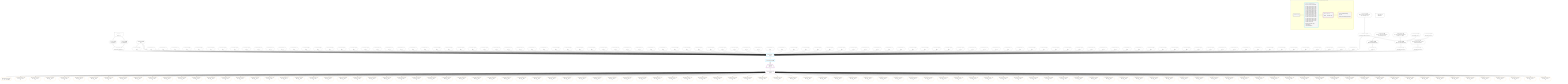 %%{init: {'themeVariables': { 'fontSize': '12px'}}}%%
graph TD
    classDef path fill:#eee,stroke:#000,color:#000
    classDef plan fill:#fff,stroke-width:1px,color:#000
    classDef itemplan fill:#fff,stroke-width:2px,color:#000
    classDef unbatchedplan fill:#dff,stroke-width:1px,color:#000
    classDef sideeffectplan fill:#fcc,stroke-width:2px,color:#000
    classDef bucket fill:#f6f6f6,color:#000,stroke-width:2px,text-align:left


    %% plan dependencies
    Object339{{"Object[339∈0] ➊<br />ᐸ{reverse,orders,alias,codec}ᐳ"}}:::plan
    Lambda331{{"Lambda[331∈0] ➊<br />ᐸcalculateShouldReverseOrderᐳ"}}:::plan
    Constant336{{"Constant[336∈0] ➊<br />ᐸ[ { codec: Codec(int4), fragment: { n: [Array], f: 0, c: 266ᐳ"}}:::plan
    Constant337{{"Constant[337∈0] ➊<br />ᐸsql.identifier(”post”)ᐳ"}}:::plan
    Constant338{{"Constant[338∈0] ➊<br />ᐸRecordCodec(post)ᐳ"}}:::plan
    Lambda331 & Constant336 & Constant337 & Constant338 --> Object339
    Object13{{"Object[13∈0] ➊<br />ᐸ{pgSettings,withPgClient}ᐳ"}}:::plan
    Access11{{"Access[11∈0] ➊<br />ᐸ2.pgSettingsᐳ"}}:::plan
    Access12{{"Access[12∈0] ➊<br />ᐸ2.withPgClientᐳ"}}:::plan
    Access11 & Access12 --> Object13
    __Value2["__Value[2∈0] ➊<br />ᐸcontextᐳ"]:::plan
    __Value2 --> Access11
    __Value2 --> Access12
    Connection14{{"Connection[14∈0] ➊<br />ᐸ10ᐳ"}}:::plan
    Constant346{{"Constant[346∈0] ➊<br />ᐸ1ᐳ"}}:::plan
    Constant346 --> Connection14
    Constant450{{"Constant[450∈0] ➊<br />ᐸ§{ first: 1, last: null, cursorLower: null, cursorUpper: nulᐳ"}}:::plan
    Constant450 --> Lambda331
    Lambda334{{"Lambda[334∈0] ➊<br />ᐸcalculateLimitAndOffsetSQLᐳ"}}:::plan
    Constant451{{"Constant[451∈0] ➊<br />ᐸ§{ first: 1, last: null, cursorLower: null, cursorUpper: nulᐳ"}}:::plan
    Constant451 --> Lambda334
    Access335{{"Access[335∈0] ➊<br />ᐸ334.0ᐳ"}}:::plan
    Lambda334 --> Access335
    Lambda340{{"Lambda[340∈0] ➊<br />ᐸcalculateOrderBySQLᐳ"}}:::plan
    Object339 --> Lambda340
    Lambda345{{"Lambda[345∈0] ➊<br />ᐸcalculateOrderBySQLᐳ"}}:::plan
    Constant449{{"Constant[449∈0] ➊<br />ᐸ§{ reverse: false, orders: [ { codec: Codec(int4), fragment:ᐳ"}}:::plan
    Constant449 --> Lambda345
    __Value4["__Value[4∈0] ➊<br />ᐸrootValueᐳ"]:::plan
    Constant347{{"Constant[347∈0] ➊<br />ᐸ2ᐳ"}}:::plan
    Constant348{{"Constant[348∈0] ➊<br />ᐸ3ᐳ"}}:::plan
    Constant349{{"Constant[349∈0] ➊<br />ᐸ4ᐳ"}}:::plan
    Constant350{{"Constant[350∈0] ➊<br />ᐸ5ᐳ"}}:::plan
    Constant351{{"Constant[351∈0] ➊<br />ᐸ6ᐳ"}}:::plan
    Constant352{{"Constant[352∈0] ➊<br />ᐸ7ᐳ"}}:::plan
    Constant353{{"Constant[353∈0] ➊<br />ᐸ8ᐳ"}}:::plan
    Constant354{{"Constant[354∈0] ➊<br />ᐸ9ᐳ"}}:::plan
    Constant355{{"Constant[355∈0] ➊<br />ᐸ10ᐳ"}}:::plan
    Constant356{{"Constant[356∈0] ➊<br />ᐸ11ᐳ"}}:::plan
    Constant357{{"Constant[357∈0] ➊<br />ᐸ12ᐳ"}}:::plan
    Constant358{{"Constant[358∈0] ➊<br />ᐸ13ᐳ"}}:::plan
    Constant359{{"Constant[359∈0] ➊<br />ᐸ14ᐳ"}}:::plan
    Constant360{{"Constant[360∈0] ➊<br />ᐸ15ᐳ"}}:::plan
    Constant361{{"Constant[361∈0] ➊<br />ᐸ16ᐳ"}}:::plan
    Constant362{{"Constant[362∈0] ➊<br />ᐸ17ᐳ"}}:::plan
    Constant363{{"Constant[363∈0] ➊<br />ᐸ18ᐳ"}}:::plan
    Constant364{{"Constant[364∈0] ➊<br />ᐸ19ᐳ"}}:::plan
    Constant365{{"Constant[365∈0] ➊<br />ᐸ20ᐳ"}}:::plan
    Constant366{{"Constant[366∈0] ➊<br />ᐸ21ᐳ"}}:::plan
    Constant367{{"Constant[367∈0] ➊<br />ᐸ22ᐳ"}}:::plan
    Constant368{{"Constant[368∈0] ➊<br />ᐸ23ᐳ"}}:::plan
    Constant369{{"Constant[369∈0] ➊<br />ᐸ24ᐳ"}}:::plan
    Constant370{{"Constant[370∈0] ➊<br />ᐸ25ᐳ"}}:::plan
    Constant371{{"Constant[371∈0] ➊<br />ᐸ26ᐳ"}}:::plan
    Constant372{{"Constant[372∈0] ➊<br />ᐸ27ᐳ"}}:::plan
    Constant373{{"Constant[373∈0] ➊<br />ᐸ28ᐳ"}}:::plan
    Constant374{{"Constant[374∈0] ➊<br />ᐸ29ᐳ"}}:::plan
    Constant375{{"Constant[375∈0] ➊<br />ᐸ30ᐳ"}}:::plan
    Constant376{{"Constant[376∈0] ➊<br />ᐸ31ᐳ"}}:::plan
    Constant377{{"Constant[377∈0] ➊<br />ᐸ32ᐳ"}}:::plan
    Constant378{{"Constant[378∈0] ➊<br />ᐸ33ᐳ"}}:::plan
    Constant379{{"Constant[379∈0] ➊<br />ᐸ34ᐳ"}}:::plan
    Constant380{{"Constant[380∈0] ➊<br />ᐸ35ᐳ"}}:::plan
    Constant381{{"Constant[381∈0] ➊<br />ᐸ36ᐳ"}}:::plan
    Constant382{{"Constant[382∈0] ➊<br />ᐸ37ᐳ"}}:::plan
    Constant383{{"Constant[383∈0] ➊<br />ᐸ38ᐳ"}}:::plan
    Constant384{{"Constant[384∈0] ➊<br />ᐸ39ᐳ"}}:::plan
    Constant385{{"Constant[385∈0] ➊<br />ᐸ40ᐳ"}}:::plan
    Constant386{{"Constant[386∈0] ➊<br />ᐸ41ᐳ"}}:::plan
    Constant387{{"Constant[387∈0] ➊<br />ᐸ42ᐳ"}}:::plan
    Constant388{{"Constant[388∈0] ➊<br />ᐸ43ᐳ"}}:::plan
    Constant389{{"Constant[389∈0] ➊<br />ᐸ44ᐳ"}}:::plan
    Constant390{{"Constant[390∈0] ➊<br />ᐸ45ᐳ"}}:::plan
    Constant391{{"Constant[391∈0] ➊<br />ᐸ46ᐳ"}}:::plan
    Constant392{{"Constant[392∈0] ➊<br />ᐸ47ᐳ"}}:::plan
    Constant393{{"Constant[393∈0] ➊<br />ᐸ48ᐳ"}}:::plan
    Constant394{{"Constant[394∈0] ➊<br />ᐸ49ᐳ"}}:::plan
    Constant395{{"Constant[395∈0] ➊<br />ᐸ50ᐳ"}}:::plan
    Constant396{{"Constant[396∈0] ➊<br />ᐸ51ᐳ"}}:::plan
    Constant397{{"Constant[397∈0] ➊<br />ᐸ52ᐳ"}}:::plan
    Constant398{{"Constant[398∈0] ➊<br />ᐸ53ᐳ"}}:::plan
    Constant399{{"Constant[399∈0] ➊<br />ᐸ54ᐳ"}}:::plan
    Constant400{{"Constant[400∈0] ➊<br />ᐸ55ᐳ"}}:::plan
    Constant401{{"Constant[401∈0] ➊<br />ᐸ56ᐳ"}}:::plan
    Constant402{{"Constant[402∈0] ➊<br />ᐸ57ᐳ"}}:::plan
    Constant403{{"Constant[403∈0] ➊<br />ᐸ58ᐳ"}}:::plan
    Constant404{{"Constant[404∈0] ➊<br />ᐸ59ᐳ"}}:::plan
    Constant405{{"Constant[405∈0] ➊<br />ᐸ60ᐳ"}}:::plan
    Constant406{{"Constant[406∈0] ➊<br />ᐸ61ᐳ"}}:::plan
    Constant407{{"Constant[407∈0] ➊<br />ᐸ62ᐳ"}}:::plan
    Constant408{{"Constant[408∈0] ➊<br />ᐸ63ᐳ"}}:::plan
    Constant409{{"Constant[409∈0] ➊<br />ᐸ64ᐳ"}}:::plan
    Constant410{{"Constant[410∈0] ➊<br />ᐸ65ᐳ"}}:::plan
    Constant411{{"Constant[411∈0] ➊<br />ᐸ66ᐳ"}}:::plan
    Constant412{{"Constant[412∈0] ➊<br />ᐸ67ᐳ"}}:::plan
    Constant413{{"Constant[413∈0] ➊<br />ᐸ68ᐳ"}}:::plan
    Constant414{{"Constant[414∈0] ➊<br />ᐸ69ᐳ"}}:::plan
    Constant415{{"Constant[415∈0] ➊<br />ᐸ70ᐳ"}}:::plan
    Constant416{{"Constant[416∈0] ➊<br />ᐸ71ᐳ"}}:::plan
    Constant417{{"Constant[417∈0] ➊<br />ᐸ72ᐳ"}}:::plan
    Constant418{{"Constant[418∈0] ➊<br />ᐸ73ᐳ"}}:::plan
    Constant419{{"Constant[419∈0] ➊<br />ᐸ74ᐳ"}}:::plan
    Constant420{{"Constant[420∈0] ➊<br />ᐸ75ᐳ"}}:::plan
    Constant421{{"Constant[421∈0] ➊<br />ᐸ76ᐳ"}}:::plan
    Constant422{{"Constant[422∈0] ➊<br />ᐸ77ᐳ"}}:::plan
    Constant423{{"Constant[423∈0] ➊<br />ᐸ78ᐳ"}}:::plan
    Constant424{{"Constant[424∈0] ➊<br />ᐸ79ᐳ"}}:::plan
    Constant425{{"Constant[425∈0] ➊<br />ᐸ80ᐳ"}}:::plan
    Constant426{{"Constant[426∈0] ➊<br />ᐸ81ᐳ"}}:::plan
    Constant427{{"Constant[427∈0] ➊<br />ᐸ82ᐳ"}}:::plan
    Constant428{{"Constant[428∈0] ➊<br />ᐸ83ᐳ"}}:::plan
    Constant429{{"Constant[429∈0] ➊<br />ᐸ84ᐳ"}}:::plan
    Constant430{{"Constant[430∈0] ➊<br />ᐸ85ᐳ"}}:::plan
    Constant431{{"Constant[431∈0] ➊<br />ᐸ86ᐳ"}}:::plan
    Constant432{{"Constant[432∈0] ➊<br />ᐸ87ᐳ"}}:::plan
    Constant433{{"Constant[433∈0] ➊<br />ᐸ88ᐳ"}}:::plan
    Constant434{{"Constant[434∈0] ➊<br />ᐸ89ᐳ"}}:::plan
    Constant435{{"Constant[435∈0] ➊<br />ᐸ90ᐳ"}}:::plan
    Constant436{{"Constant[436∈0] ➊<br />ᐸ91ᐳ"}}:::plan
    Constant437{{"Constant[437∈0] ➊<br />ᐸ92ᐳ"}}:::plan
    Constant438{{"Constant[438∈0] ➊<br />ᐸ93ᐳ"}}:::plan
    Constant439{{"Constant[439∈0] ➊<br />ᐸ94ᐳ"}}:::plan
    Constant440{{"Constant[440∈0] ➊<br />ᐸ95ᐳ"}}:::plan
    Constant441{{"Constant[441∈0] ➊<br />ᐸ96ᐳ"}}:::plan
    Constant442{{"Constant[442∈0] ➊<br />ᐸ97ᐳ"}}:::plan
    Constant443{{"Constant[443∈0] ➊<br />ᐸ98ᐳ"}}:::plan
    Constant444{{"Constant[444∈0] ➊<br />ᐸ99ᐳ"}}:::plan
    Constant445{{"Constant[445∈0] ➊<br />ᐸ100ᐳ"}}:::plan
    Constant446{{"Constant[446∈0] ➊<br />ᐸ101ᐳ"}}:::plan
    Constant447{{"Constant[447∈0] ➊<br />ᐸ102ᐳ"}}:::plan
    Constant448{{"Constant[448∈0] ➊<br />ᐸ103ᐳ"}}:::plan
    PgSelect15[["PgSelect[15∈1] ➊<br />ᐸpostᐳ"]]:::plan
    Object13 & Connection14 & Constant346 & Constant346 & Constant347 & Constant348 & Constant349 & Constant350 & Constant351 & Constant352 & Constant353 & Constant354 & Constant355 & Constant356 & Constant357 & Constant358 & Constant359 & Constant360 & Constant361 & Constant362 & Constant363 & Constant364 & Constant365 & Constant366 & Constant367 & Constant368 & Constant369 & Constant370 & Constant371 & Constant372 & Constant373 & Constant374 & Constant375 & Constant376 & Constant377 & Constant378 & Constant379 & Constant380 & Constant381 & Constant382 & Constant383 & Constant384 & Constant385 & Constant386 & Constant387 & Constant388 & Constant389 & Constant390 & Constant391 & Constant392 & Constant393 & Constant394 & Constant395 & Constant396 & Constant397 & Constant398 & Constant399 & Constant400 & Constant401 & Constant402 & Constant403 & Constant404 & Constant405 & Constant406 & Constant407 & Constant408 & Constant409 & Constant410 & Constant411 & Constant412 & Constant413 & Constant414 & Constant415 & Constant416 & Constant417 & Constant418 & Constant419 & Constant420 & Constant421 & Constant422 & Constant423 & Constant424 & Constant425 & Constant426 & Constant427 & Constant428 & Constant429 & Constant430 & Constant431 & Constant432 & Constant433 & Constant434 & Constant435 & Constant436 & Constant437 & Constant438 & Constant439 & Constant440 & Constant441 & Constant442 & Constant443 & Constant444 & Constant445 & Constant446 & Constant447 & Constant448 & Lambda331 & Access335 & Lambda340 & Lambda345 --> PgSelect15
    PgSelectRows16[["PgSelectRows[16∈1] ➊"]]:::plan
    PgSelect15 --> PgSelectRows16
    __Item17[/"__Item[17∈2]<br />ᐸ16ᐳ"\]:::itemplan
    PgSelectRows16 ==> __Item17
    PgSelectSingle18{{"PgSelectSingle[18∈2]<br />ᐸpostᐳ"}}:::plan
    __Item17 --> PgSelectSingle18
    PgClassExpression19{{"PgClassExpression[19∈3]<br />ᐸ__post__.”headline”ᐳ"}}:::plan
    PgSelectSingle18 --> PgClassExpression19
    PgClassExpression22{{"PgClassExpression[22∈3]<br />ᐸ”a”.”post_...lder! */<br />)ᐳ"}}:::plan
    PgSelectSingle18 --> PgClassExpression22
    PgClassExpression25{{"PgClassExpression[25∈3]<br />ᐸ”a”.”post_...lder! */<br />)ᐳ"}}:::plan
    PgSelectSingle18 --> PgClassExpression25
    PgClassExpression28{{"PgClassExpression[28∈3]<br />ᐸ”a”.”post_...lder! */<br />)ᐳ"}}:::plan
    PgSelectSingle18 --> PgClassExpression28
    PgClassExpression31{{"PgClassExpression[31∈3]<br />ᐸ”a”.”post_...lder! */<br />)ᐳ"}}:::plan
    PgSelectSingle18 --> PgClassExpression31
    PgClassExpression34{{"PgClassExpression[34∈3]<br />ᐸ”a”.”post_...lder! */<br />)ᐳ"}}:::plan
    PgSelectSingle18 --> PgClassExpression34
    PgClassExpression37{{"PgClassExpression[37∈3]<br />ᐸ”a”.”post_...lder! */<br />)ᐳ"}}:::plan
    PgSelectSingle18 --> PgClassExpression37
    PgClassExpression40{{"PgClassExpression[40∈3]<br />ᐸ”a”.”post_...lder! */<br />)ᐳ"}}:::plan
    PgSelectSingle18 --> PgClassExpression40
    PgClassExpression43{{"PgClassExpression[43∈3]<br />ᐸ”a”.”post_...lder! */<br />)ᐳ"}}:::plan
    PgSelectSingle18 --> PgClassExpression43
    PgClassExpression46{{"PgClassExpression[46∈3]<br />ᐸ”a”.”post_...lder! */<br />)ᐳ"}}:::plan
    PgSelectSingle18 --> PgClassExpression46
    PgClassExpression49{{"PgClassExpression[49∈3]<br />ᐸ”a”.”post_...lder! */<br />)ᐳ"}}:::plan
    PgSelectSingle18 --> PgClassExpression49
    PgClassExpression52{{"PgClassExpression[52∈3]<br />ᐸ”a”.”post_...lder! */<br />)ᐳ"}}:::plan
    PgSelectSingle18 --> PgClassExpression52
    PgClassExpression55{{"PgClassExpression[55∈3]<br />ᐸ”a”.”post_...lder! */<br />)ᐳ"}}:::plan
    PgSelectSingle18 --> PgClassExpression55
    PgClassExpression58{{"PgClassExpression[58∈3]<br />ᐸ”a”.”post_...lder! */<br />)ᐳ"}}:::plan
    PgSelectSingle18 --> PgClassExpression58
    PgClassExpression61{{"PgClassExpression[61∈3]<br />ᐸ”a”.”post_...lder! */<br />)ᐳ"}}:::plan
    PgSelectSingle18 --> PgClassExpression61
    PgClassExpression64{{"PgClassExpression[64∈3]<br />ᐸ”a”.”post_...lder! */<br />)ᐳ"}}:::plan
    PgSelectSingle18 --> PgClassExpression64
    PgClassExpression67{{"PgClassExpression[67∈3]<br />ᐸ”a”.”post_...lder! */<br />)ᐳ"}}:::plan
    PgSelectSingle18 --> PgClassExpression67
    PgClassExpression70{{"PgClassExpression[70∈3]<br />ᐸ”a”.”post_...lder! */<br />)ᐳ"}}:::plan
    PgSelectSingle18 --> PgClassExpression70
    PgClassExpression73{{"PgClassExpression[73∈3]<br />ᐸ”a”.”post_...lder! */<br />)ᐳ"}}:::plan
    PgSelectSingle18 --> PgClassExpression73
    PgClassExpression76{{"PgClassExpression[76∈3]<br />ᐸ”a”.”post_...lder! */<br />)ᐳ"}}:::plan
    PgSelectSingle18 --> PgClassExpression76
    PgClassExpression79{{"PgClassExpression[79∈3]<br />ᐸ”a”.”post_...lder! */<br />)ᐳ"}}:::plan
    PgSelectSingle18 --> PgClassExpression79
    PgClassExpression82{{"PgClassExpression[82∈3]<br />ᐸ”a”.”post_...lder! */<br />)ᐳ"}}:::plan
    PgSelectSingle18 --> PgClassExpression82
    PgClassExpression85{{"PgClassExpression[85∈3]<br />ᐸ”a”.”post_...lder! */<br />)ᐳ"}}:::plan
    PgSelectSingle18 --> PgClassExpression85
    PgClassExpression88{{"PgClassExpression[88∈3]<br />ᐸ”a”.”post_...lder! */<br />)ᐳ"}}:::plan
    PgSelectSingle18 --> PgClassExpression88
    PgClassExpression91{{"PgClassExpression[91∈3]<br />ᐸ”a”.”post_...lder! */<br />)ᐳ"}}:::plan
    PgSelectSingle18 --> PgClassExpression91
    PgClassExpression94{{"PgClassExpression[94∈3]<br />ᐸ”a”.”post_...lder! */<br />)ᐳ"}}:::plan
    PgSelectSingle18 --> PgClassExpression94
    PgClassExpression97{{"PgClassExpression[97∈3]<br />ᐸ”a”.”post_...lder! */<br />)ᐳ"}}:::plan
    PgSelectSingle18 --> PgClassExpression97
    PgClassExpression100{{"PgClassExpression[100∈3]<br />ᐸ”a”.”post_...lder! */<br />)ᐳ"}}:::plan
    PgSelectSingle18 --> PgClassExpression100
    PgClassExpression103{{"PgClassExpression[103∈3]<br />ᐸ”a”.”post_...lder! */<br />)ᐳ"}}:::plan
    PgSelectSingle18 --> PgClassExpression103
    PgClassExpression106{{"PgClassExpression[106∈3]<br />ᐸ”a”.”post_...lder! */<br />)ᐳ"}}:::plan
    PgSelectSingle18 --> PgClassExpression106
    PgClassExpression109{{"PgClassExpression[109∈3]<br />ᐸ”a”.”post_...lder! */<br />)ᐳ"}}:::plan
    PgSelectSingle18 --> PgClassExpression109
    PgClassExpression112{{"PgClassExpression[112∈3]<br />ᐸ”a”.”post_...lder! */<br />)ᐳ"}}:::plan
    PgSelectSingle18 --> PgClassExpression112
    PgClassExpression115{{"PgClassExpression[115∈3]<br />ᐸ”a”.”post_...lder! */<br />)ᐳ"}}:::plan
    PgSelectSingle18 --> PgClassExpression115
    PgClassExpression118{{"PgClassExpression[118∈3]<br />ᐸ”a”.”post_...lder! */<br />)ᐳ"}}:::plan
    PgSelectSingle18 --> PgClassExpression118
    PgClassExpression121{{"PgClassExpression[121∈3]<br />ᐸ”a”.”post_...lder! */<br />)ᐳ"}}:::plan
    PgSelectSingle18 --> PgClassExpression121
    PgClassExpression124{{"PgClassExpression[124∈3]<br />ᐸ”a”.”post_...lder! */<br />)ᐳ"}}:::plan
    PgSelectSingle18 --> PgClassExpression124
    PgClassExpression127{{"PgClassExpression[127∈3]<br />ᐸ”a”.”post_...lder! */<br />)ᐳ"}}:::plan
    PgSelectSingle18 --> PgClassExpression127
    PgClassExpression130{{"PgClassExpression[130∈3]<br />ᐸ”a”.”post_...lder! */<br />)ᐳ"}}:::plan
    PgSelectSingle18 --> PgClassExpression130
    PgClassExpression133{{"PgClassExpression[133∈3]<br />ᐸ”a”.”post_...lder! */<br />)ᐳ"}}:::plan
    PgSelectSingle18 --> PgClassExpression133
    PgClassExpression136{{"PgClassExpression[136∈3]<br />ᐸ”a”.”post_...lder! */<br />)ᐳ"}}:::plan
    PgSelectSingle18 --> PgClassExpression136
    PgClassExpression139{{"PgClassExpression[139∈3]<br />ᐸ”a”.”post_...lder! */<br />)ᐳ"}}:::plan
    PgSelectSingle18 --> PgClassExpression139
    PgClassExpression142{{"PgClassExpression[142∈3]<br />ᐸ”a”.”post_...lder! */<br />)ᐳ"}}:::plan
    PgSelectSingle18 --> PgClassExpression142
    PgClassExpression145{{"PgClassExpression[145∈3]<br />ᐸ”a”.”post_...lder! */<br />)ᐳ"}}:::plan
    PgSelectSingle18 --> PgClassExpression145
    PgClassExpression148{{"PgClassExpression[148∈3]<br />ᐸ”a”.”post_...lder! */<br />)ᐳ"}}:::plan
    PgSelectSingle18 --> PgClassExpression148
    PgClassExpression151{{"PgClassExpression[151∈3]<br />ᐸ”a”.”post_...lder! */<br />)ᐳ"}}:::plan
    PgSelectSingle18 --> PgClassExpression151
    PgClassExpression154{{"PgClassExpression[154∈3]<br />ᐸ”a”.”post_...lder! */<br />)ᐳ"}}:::plan
    PgSelectSingle18 --> PgClassExpression154
    PgClassExpression157{{"PgClassExpression[157∈3]<br />ᐸ”a”.”post_...lder! */<br />)ᐳ"}}:::plan
    PgSelectSingle18 --> PgClassExpression157
    PgClassExpression160{{"PgClassExpression[160∈3]<br />ᐸ”a”.”post_...lder! */<br />)ᐳ"}}:::plan
    PgSelectSingle18 --> PgClassExpression160
    PgClassExpression163{{"PgClassExpression[163∈3]<br />ᐸ”a”.”post_...lder! */<br />)ᐳ"}}:::plan
    PgSelectSingle18 --> PgClassExpression163
    PgClassExpression166{{"PgClassExpression[166∈3]<br />ᐸ”a”.”post_...lder! */<br />)ᐳ"}}:::plan
    PgSelectSingle18 --> PgClassExpression166
    PgClassExpression169{{"PgClassExpression[169∈3]<br />ᐸ”a”.”post_...lder! */<br />)ᐳ"}}:::plan
    PgSelectSingle18 --> PgClassExpression169
    PgClassExpression172{{"PgClassExpression[172∈3]<br />ᐸ”a”.”post_...lder! */<br />)ᐳ"}}:::plan
    PgSelectSingle18 --> PgClassExpression172
    PgClassExpression175{{"PgClassExpression[175∈3]<br />ᐸ”a”.”post_...lder! */<br />)ᐳ"}}:::plan
    PgSelectSingle18 --> PgClassExpression175
    PgClassExpression178{{"PgClassExpression[178∈3]<br />ᐸ”a”.”post_...lder! */<br />)ᐳ"}}:::plan
    PgSelectSingle18 --> PgClassExpression178
    PgClassExpression181{{"PgClassExpression[181∈3]<br />ᐸ”a”.”post_...lder! */<br />)ᐳ"}}:::plan
    PgSelectSingle18 --> PgClassExpression181
    PgClassExpression184{{"PgClassExpression[184∈3]<br />ᐸ”a”.”post_...lder! */<br />)ᐳ"}}:::plan
    PgSelectSingle18 --> PgClassExpression184
    PgClassExpression187{{"PgClassExpression[187∈3]<br />ᐸ”a”.”post_...lder! */<br />)ᐳ"}}:::plan
    PgSelectSingle18 --> PgClassExpression187
    PgClassExpression190{{"PgClassExpression[190∈3]<br />ᐸ”a”.”post_...lder! */<br />)ᐳ"}}:::plan
    PgSelectSingle18 --> PgClassExpression190
    PgClassExpression193{{"PgClassExpression[193∈3]<br />ᐸ”a”.”post_...lder! */<br />)ᐳ"}}:::plan
    PgSelectSingle18 --> PgClassExpression193
    PgClassExpression196{{"PgClassExpression[196∈3]<br />ᐸ”a”.”post_...lder! */<br />)ᐳ"}}:::plan
    PgSelectSingle18 --> PgClassExpression196
    PgClassExpression199{{"PgClassExpression[199∈3]<br />ᐸ”a”.”post_...lder! */<br />)ᐳ"}}:::plan
    PgSelectSingle18 --> PgClassExpression199
    PgClassExpression202{{"PgClassExpression[202∈3]<br />ᐸ”a”.”post_...lder! */<br />)ᐳ"}}:::plan
    PgSelectSingle18 --> PgClassExpression202
    PgClassExpression205{{"PgClassExpression[205∈3]<br />ᐸ”a”.”post_...lder! */<br />)ᐳ"}}:::plan
    PgSelectSingle18 --> PgClassExpression205
    PgClassExpression208{{"PgClassExpression[208∈3]<br />ᐸ”a”.”post_...lder! */<br />)ᐳ"}}:::plan
    PgSelectSingle18 --> PgClassExpression208
    PgClassExpression211{{"PgClassExpression[211∈3]<br />ᐸ”a”.”post_...lder! */<br />)ᐳ"}}:::plan
    PgSelectSingle18 --> PgClassExpression211
    PgClassExpression214{{"PgClassExpression[214∈3]<br />ᐸ”a”.”post_...lder! */<br />)ᐳ"}}:::plan
    PgSelectSingle18 --> PgClassExpression214
    PgClassExpression217{{"PgClassExpression[217∈3]<br />ᐸ”a”.”post_...lder! */<br />)ᐳ"}}:::plan
    PgSelectSingle18 --> PgClassExpression217
    PgClassExpression220{{"PgClassExpression[220∈3]<br />ᐸ”a”.”post_...lder! */<br />)ᐳ"}}:::plan
    PgSelectSingle18 --> PgClassExpression220
    PgClassExpression223{{"PgClassExpression[223∈3]<br />ᐸ”a”.”post_...lder! */<br />)ᐳ"}}:::plan
    PgSelectSingle18 --> PgClassExpression223
    PgClassExpression226{{"PgClassExpression[226∈3]<br />ᐸ”a”.”post_...lder! */<br />)ᐳ"}}:::plan
    PgSelectSingle18 --> PgClassExpression226
    PgClassExpression229{{"PgClassExpression[229∈3]<br />ᐸ”a”.”post_...lder! */<br />)ᐳ"}}:::plan
    PgSelectSingle18 --> PgClassExpression229
    PgClassExpression232{{"PgClassExpression[232∈3]<br />ᐸ”a”.”post_...lder! */<br />)ᐳ"}}:::plan
    PgSelectSingle18 --> PgClassExpression232
    PgClassExpression235{{"PgClassExpression[235∈3]<br />ᐸ”a”.”post_...lder! */<br />)ᐳ"}}:::plan
    PgSelectSingle18 --> PgClassExpression235
    PgClassExpression238{{"PgClassExpression[238∈3]<br />ᐸ”a”.”post_...lder! */<br />)ᐳ"}}:::plan
    PgSelectSingle18 --> PgClassExpression238
    PgClassExpression241{{"PgClassExpression[241∈3]<br />ᐸ”a”.”post_...lder! */<br />)ᐳ"}}:::plan
    PgSelectSingle18 --> PgClassExpression241
    PgClassExpression244{{"PgClassExpression[244∈3]<br />ᐸ”a”.”post_...lder! */<br />)ᐳ"}}:::plan
    PgSelectSingle18 --> PgClassExpression244
    PgClassExpression247{{"PgClassExpression[247∈3]<br />ᐸ”a”.”post_...lder! */<br />)ᐳ"}}:::plan
    PgSelectSingle18 --> PgClassExpression247
    PgClassExpression250{{"PgClassExpression[250∈3]<br />ᐸ”a”.”post_...lder! */<br />)ᐳ"}}:::plan
    PgSelectSingle18 --> PgClassExpression250
    PgClassExpression253{{"PgClassExpression[253∈3]<br />ᐸ”a”.”post_...lder! */<br />)ᐳ"}}:::plan
    PgSelectSingle18 --> PgClassExpression253
    PgClassExpression256{{"PgClassExpression[256∈3]<br />ᐸ”a”.”post_...lder! */<br />)ᐳ"}}:::plan
    PgSelectSingle18 --> PgClassExpression256
    PgClassExpression259{{"PgClassExpression[259∈3]<br />ᐸ”a”.”post_...lder! */<br />)ᐳ"}}:::plan
    PgSelectSingle18 --> PgClassExpression259
    PgClassExpression262{{"PgClassExpression[262∈3]<br />ᐸ”a”.”post_...lder! */<br />)ᐳ"}}:::plan
    PgSelectSingle18 --> PgClassExpression262
    PgClassExpression265{{"PgClassExpression[265∈3]<br />ᐸ”a”.”post_...lder! */<br />)ᐳ"}}:::plan
    PgSelectSingle18 --> PgClassExpression265
    PgClassExpression268{{"PgClassExpression[268∈3]<br />ᐸ”a”.”post_...lder! */<br />)ᐳ"}}:::plan
    PgSelectSingle18 --> PgClassExpression268
    PgClassExpression271{{"PgClassExpression[271∈3]<br />ᐸ”a”.”post_...lder! */<br />)ᐳ"}}:::plan
    PgSelectSingle18 --> PgClassExpression271
    PgClassExpression274{{"PgClassExpression[274∈3]<br />ᐸ”a”.”post_...lder! */<br />)ᐳ"}}:::plan
    PgSelectSingle18 --> PgClassExpression274
    PgClassExpression277{{"PgClassExpression[277∈3]<br />ᐸ”a”.”post_...lder! */<br />)ᐳ"}}:::plan
    PgSelectSingle18 --> PgClassExpression277
    PgClassExpression280{{"PgClassExpression[280∈3]<br />ᐸ”a”.”post_...lder! */<br />)ᐳ"}}:::plan
    PgSelectSingle18 --> PgClassExpression280
    PgClassExpression283{{"PgClassExpression[283∈3]<br />ᐸ”a”.”post_...lder! */<br />)ᐳ"}}:::plan
    PgSelectSingle18 --> PgClassExpression283
    PgClassExpression286{{"PgClassExpression[286∈3]<br />ᐸ”a”.”post_...lder! */<br />)ᐳ"}}:::plan
    PgSelectSingle18 --> PgClassExpression286
    PgClassExpression289{{"PgClassExpression[289∈3]<br />ᐸ”a”.”post_...lder! */<br />)ᐳ"}}:::plan
    PgSelectSingle18 --> PgClassExpression289
    PgClassExpression292{{"PgClassExpression[292∈3]<br />ᐸ”a”.”post_...lder! */<br />)ᐳ"}}:::plan
    PgSelectSingle18 --> PgClassExpression292
    PgClassExpression295{{"PgClassExpression[295∈3]<br />ᐸ”a”.”post_...lder! */<br />)ᐳ"}}:::plan
    PgSelectSingle18 --> PgClassExpression295
    PgClassExpression298{{"PgClassExpression[298∈3]<br />ᐸ”a”.”post_...lder! */<br />)ᐳ"}}:::plan
    PgSelectSingle18 --> PgClassExpression298
    PgClassExpression301{{"PgClassExpression[301∈3]<br />ᐸ”a”.”post_...lder! */<br />)ᐳ"}}:::plan
    PgSelectSingle18 --> PgClassExpression301
    PgClassExpression304{{"PgClassExpression[304∈3]<br />ᐸ”a”.”post_...lder! */<br />)ᐳ"}}:::plan
    PgSelectSingle18 --> PgClassExpression304
    PgClassExpression307{{"PgClassExpression[307∈3]<br />ᐸ”a”.”post_...lder! */<br />)ᐳ"}}:::plan
    PgSelectSingle18 --> PgClassExpression307
    PgClassExpression310{{"PgClassExpression[310∈3]<br />ᐸ”a”.”post_...lder! */<br />)ᐳ"}}:::plan
    PgSelectSingle18 --> PgClassExpression310
    PgClassExpression313{{"PgClassExpression[313∈3]<br />ᐸ”a”.”post_...lder! */<br />)ᐳ"}}:::plan
    PgSelectSingle18 --> PgClassExpression313
    PgClassExpression316{{"PgClassExpression[316∈3]<br />ᐸ”a”.”post_...lder! */<br />)ᐳ"}}:::plan
    PgSelectSingle18 --> PgClassExpression316
    PgClassExpression319{{"PgClassExpression[319∈3]<br />ᐸ”a”.”post_...lder! */<br />)ᐳ"}}:::plan
    PgSelectSingle18 --> PgClassExpression319
    PgClassExpression322{{"PgClassExpression[322∈3]<br />ᐸ”a”.”post_...lder! */<br />)ᐳ"}}:::plan
    PgSelectSingle18 --> PgClassExpression322
    PgClassExpression325{{"PgClassExpression[325∈3]<br />ᐸ”a”.”post_...lder! */<br />)ᐳ"}}:::plan
    PgSelectSingle18 --> PgClassExpression325
    PgClassExpression328{{"PgClassExpression[328∈3]<br />ᐸ”a”.”post_...lder! */<br />)ᐳ"}}:::plan
    PgSelectSingle18 --> PgClassExpression328

    %% define steps

    subgraph "Buckets for queries/v4/json-overflow"
    Bucket0("Bucket 0 (root)"):::bucket
    classDef bucket0 stroke:#696969
    class Bucket0,__Value2,__Value4,Access11,Access12,Object13,Connection14,Lambda331,Lambda334,Access335,Constant336,Constant337,Constant338,Object339,Lambda340,Lambda345,Constant346,Constant347,Constant348,Constant349,Constant350,Constant351,Constant352,Constant353,Constant354,Constant355,Constant356,Constant357,Constant358,Constant359,Constant360,Constant361,Constant362,Constant363,Constant364,Constant365,Constant366,Constant367,Constant368,Constant369,Constant370,Constant371,Constant372,Constant373,Constant374,Constant375,Constant376,Constant377,Constant378,Constant379,Constant380,Constant381,Constant382,Constant383,Constant384,Constant385,Constant386,Constant387,Constant388,Constant389,Constant390,Constant391,Constant392,Constant393,Constant394,Constant395,Constant396,Constant397,Constant398,Constant399,Constant400,Constant401,Constant402,Constant403,Constant404,Constant405,Constant406,Constant407,Constant408,Constant409,Constant410,Constant411,Constant412,Constant413,Constant414,Constant415,Constant416,Constant417,Constant418,Constant419,Constant420,Constant421,Constant422,Constant423,Constant424,Constant425,Constant426,Constant427,Constant428,Constant429,Constant430,Constant431,Constant432,Constant433,Constant434,Constant435,Constant436,Constant437,Constant438,Constant439,Constant440,Constant441,Constant442,Constant443,Constant444,Constant445,Constant446,Constant447,Constant448,Constant449,Constant450,Constant451 bucket0
    Bucket1("Bucket 1 (nullableBoundary)<br />Deps: 13, 14, 346, 347, 348, 349, 350, 351, 352, 353, 354, 355, 356, 357, 358, 359, 360, 361, 362, 363, 364, 365, 366, 367, 368, 369, 370, 371, 372, 373, 374, 375, 376, 377, 378, 379, 380, 381, 382, 383, 384, 385, 386, 387, 388, 389, 390, 391, 392, 393, 394, 395, 396, 397, 398, 399, 400, 401, 402, 403, 404, 405, 406, 407, 408, 409, 410, 411, 412, 413, 414, 415, 416, 417, 418, 419, 420, 421, 422, 423, 424, 425, 426, 427, 428, 429, 430, 431, 432, 433, 434, 435, 436, 437, 438, 439, 440, 441, 442, 443, 444, 445, 446, 447, 448, 331, 335, 340, 345<br /><br />ROOT Connectionᐸ10ᐳ[14]<br />1: PgSelect[15]<br />2: PgSelectRows[16]"):::bucket
    classDef bucket1 stroke:#00bfff
    class Bucket1,PgSelect15,PgSelectRows16 bucket1
    Bucket2("Bucket 2 (listItem)<br /><br />ROOT __Item{2}ᐸ16ᐳ[17]"):::bucket
    classDef bucket2 stroke:#7f007f
    class Bucket2,__Item17,PgSelectSingle18 bucket2
    Bucket3("Bucket 3 (nullableBoundary)<br />Deps: 18<br /><br />ROOT PgSelectSingle{2}ᐸpostᐳ[18]"):::bucket
    classDef bucket3 stroke:#ffa500
    class Bucket3,PgClassExpression19,PgClassExpression22,PgClassExpression25,PgClassExpression28,PgClassExpression31,PgClassExpression34,PgClassExpression37,PgClassExpression40,PgClassExpression43,PgClassExpression46,PgClassExpression49,PgClassExpression52,PgClassExpression55,PgClassExpression58,PgClassExpression61,PgClassExpression64,PgClassExpression67,PgClassExpression70,PgClassExpression73,PgClassExpression76,PgClassExpression79,PgClassExpression82,PgClassExpression85,PgClassExpression88,PgClassExpression91,PgClassExpression94,PgClassExpression97,PgClassExpression100,PgClassExpression103,PgClassExpression106,PgClassExpression109,PgClassExpression112,PgClassExpression115,PgClassExpression118,PgClassExpression121,PgClassExpression124,PgClassExpression127,PgClassExpression130,PgClassExpression133,PgClassExpression136,PgClassExpression139,PgClassExpression142,PgClassExpression145,PgClassExpression148,PgClassExpression151,PgClassExpression154,PgClassExpression157,PgClassExpression160,PgClassExpression163,PgClassExpression166,PgClassExpression169,PgClassExpression172,PgClassExpression175,PgClassExpression178,PgClassExpression181,PgClassExpression184,PgClassExpression187,PgClassExpression190,PgClassExpression193,PgClassExpression196,PgClassExpression199,PgClassExpression202,PgClassExpression205,PgClassExpression208,PgClassExpression211,PgClassExpression214,PgClassExpression217,PgClassExpression220,PgClassExpression223,PgClassExpression226,PgClassExpression229,PgClassExpression232,PgClassExpression235,PgClassExpression238,PgClassExpression241,PgClassExpression244,PgClassExpression247,PgClassExpression250,PgClassExpression253,PgClassExpression256,PgClassExpression259,PgClassExpression262,PgClassExpression265,PgClassExpression268,PgClassExpression271,PgClassExpression274,PgClassExpression277,PgClassExpression280,PgClassExpression283,PgClassExpression286,PgClassExpression289,PgClassExpression292,PgClassExpression295,PgClassExpression298,PgClassExpression301,PgClassExpression304,PgClassExpression307,PgClassExpression310,PgClassExpression313,PgClassExpression316,PgClassExpression319,PgClassExpression322,PgClassExpression325,PgClassExpression328 bucket3
    Bucket0 --> Bucket1
    Bucket1 --> Bucket2
    Bucket2 --> Bucket3
    end